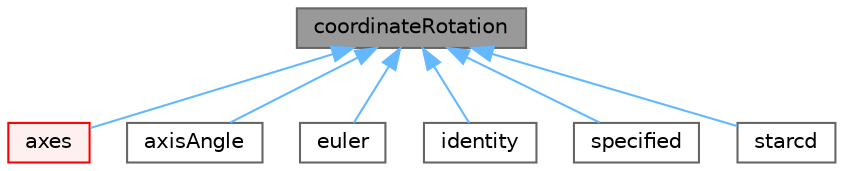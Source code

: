 digraph "coordinateRotation"
{
 // LATEX_PDF_SIZE
  bgcolor="transparent";
  edge [fontname=Helvetica,fontsize=10,labelfontname=Helvetica,labelfontsize=10];
  node [fontname=Helvetica,fontsize=10,shape=box,height=0.2,width=0.4];
  Node1 [id="Node000001",label="coordinateRotation",height=0.2,width=0.4,color="gray40", fillcolor="grey60", style="filled", fontcolor="black",tooltip="User specification of a coordinate rotation."];
  Node1 -> Node2 [id="edge1_Node000001_Node000002",dir="back",color="steelblue1",style="solid",tooltip=" "];
  Node2 [id="Node000002",label="axes",height=0.2,width=0.4,color="red", fillcolor="#FFF0F0", style="filled",URL="$classFoam_1_1coordinateRotations_1_1axes.html",tooltip="A coordinateRotation specified using global axes."];
  Node1 -> Node4 [id="edge2_Node000001_Node000004",dir="back",color="steelblue1",style="solid",tooltip=" "];
  Node4 [id="Node000004",label="axisAngle",height=0.2,width=0.4,color="gray40", fillcolor="white", style="filled",URL="$classFoam_1_1coordinateRotations_1_1axisAngle.html",tooltip="A coordinateRotation specified by a rotation axis and a rotation angle about that axis."];
  Node1 -> Node5 [id="edge3_Node000001_Node000005",dir="back",color="steelblue1",style="solid",tooltip=" "];
  Node5 [id="Node000005",label="euler",height=0.2,width=0.4,color="gray40", fillcolor="white", style="filled",URL="$classFoam_1_1coordinateRotations_1_1euler.html",tooltip="A coordinateRotation defined in the z-x-z (intrinsic) Euler convention."];
  Node1 -> Node6 [id="edge4_Node000001_Node000006",dir="back",color="steelblue1",style="solid",tooltip=" "];
  Node6 [id="Node000006",label="identity",height=0.2,width=0.4,color="gray40", fillcolor="white", style="filled",URL="$classFoam_1_1coordinateRotations_1_1identity.html",tooltip="An identity coordinateRotation."];
  Node1 -> Node7 [id="edge5_Node000001_Node000007",dir="back",color="steelblue1",style="solid",tooltip=" "];
  Node7 [id="Node000007",label="specified",height=0.2,width=0.4,color="gray40", fillcolor="white", style="filled",URL="$classFoam_1_1coordinateRotations_1_1specified.html",tooltip="An user-specified coordinateRotation, primarily to be used internally within coding when the rotation..."];
  Node1 -> Node8 [id="edge6_Node000001_Node000008",dir="back",color="steelblue1",style="solid",tooltip=" "];
  Node8 [id="Node000008",label="starcd",height=0.2,width=0.4,color="gray40", fillcolor="white", style="filled",URL="$classFoam_1_1coordinateRotations_1_1starcd.html",tooltip="A coordinateRotation defined by the STAR-CD convention."];
}
